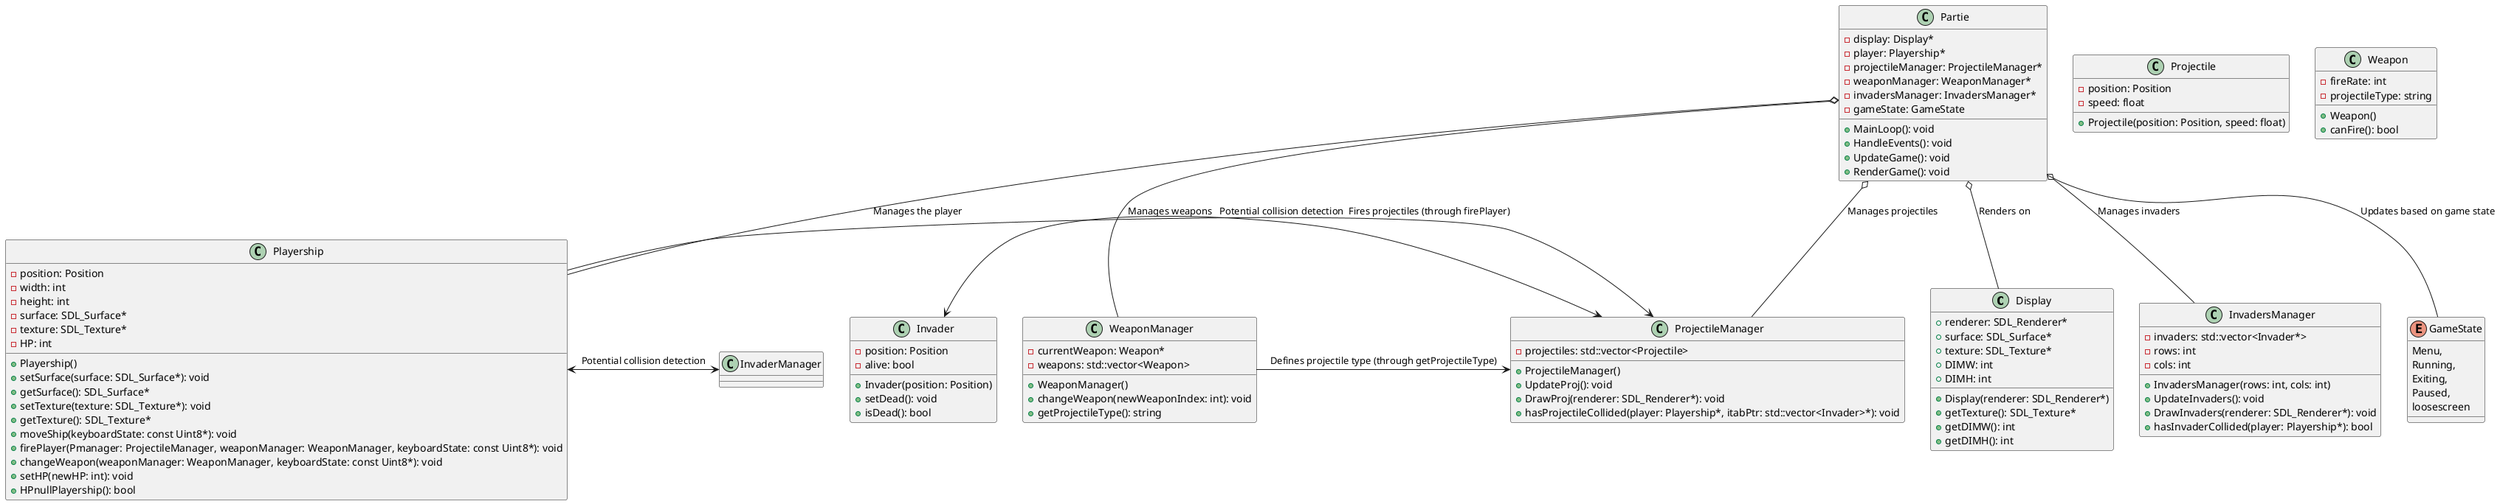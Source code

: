@startuml StarblitzGame

class Display {
  + renderer: SDL_Renderer*
  + surface: SDL_Surface*
  + texture: SDL_Texture*
  + DIMW: int
  + DIMH: int
  + Display(renderer: SDL_Renderer*)
  + getTexture(): SDL_Texture*
  + getDIMW(): int
  + getDIMH(): int
}

class Playership {
  - position: Position 
  - width: int
  - height: int
  - surface: SDL_Surface*
  - texture: SDL_Texture*
  - HP: int
  + Playership()
  + setSurface(surface: SDL_Surface*): void
  + getSurface(): SDL_Surface*
  + setTexture(texture: SDL_Texture*): void
  + getTexture(): SDL_Texture*
  + moveShip(keyboardState: const Uint8*): void
  + firePlayer(Pmanager: ProjectileManager, weaponManager: WeaponManager, keyboardState: const Uint8*): void
  + changeWeapon(weaponManager: WeaponManager, keyboardState: const Uint8*): void
  + setHP(newHP: int): void
  + HPnullPlayership(): bool
}

class Projectile {
  - position: Position  
  - speed: float
  + Projectile(position: Position, speed: float)
}

class ProjectileManager {
  - projectiles: std::vector<Projectile>
  + ProjectileManager()
  + UpdateProj(): void
  + DrawProj(renderer: SDL_Renderer*): void
  + hasProjectileCollided(player: Playership*, itabPtr: std::vector<Invader>*): void
}

class Weapon {
  - fireRate: int
  - projectileType: string
  + Weapon() 
  + canFire(): bool
}

class WeaponManager {
  - currentWeapon: Weapon*
  - weapons: std::vector<Weapon>
  + WeaponManager()
  + changeWeapon(newWeaponIndex: int): void
  + getProjectileType(): string
}

class Invader {
  - position: Position
  - alive: bool
  + Invader(position: Position)
  + setDead(): void
  + isDead(): bool
}

class InvadersManager {
  - invaders: std::vector<Invader*>
  - rows: int
  - cols: int
  + InvadersManager(rows: int, cols: int)
  + UpdateInvaders(): void
  + DrawInvaders(renderer: SDL_Renderer*): void
  + hasInvaderCollided(player: Playership*): bool
}

enum GameState {
  Menu,
  Running,
  Exiting,
  Paused,
  loosescreen
}

class Partie {
  - display: Display*
  - player: Playership*
  - projectileManager: ProjectileManager*
  - weaponManager: WeaponManager*
  - invadersManager: InvadersManager*
  - gameState: GameState
  + MainLoop(): void
  + HandleEvents(): void
  + UpdateGame(): void
  + RenderGame(): void
}

Partie o-- Display : Renders on
Partie o-- Playership : Manages the player
Partie o-- ProjectileManager : Manages projectiles
Partie o-- WeaponManager : Manages weapons
Partie o-- InvadersManager : Manages invaders

Playership -> ProjectileManager : Fires projectiles (through firePlayer)
WeaponManager -> ProjectileManager : Defines projectile type (through getProjectileType)
Partie -- GameState : Updates based on game state 

Invader <-> ProjectileManager : Potential collision detection
Playership <-> InvaderManager : Potential collision detection

@enduml

